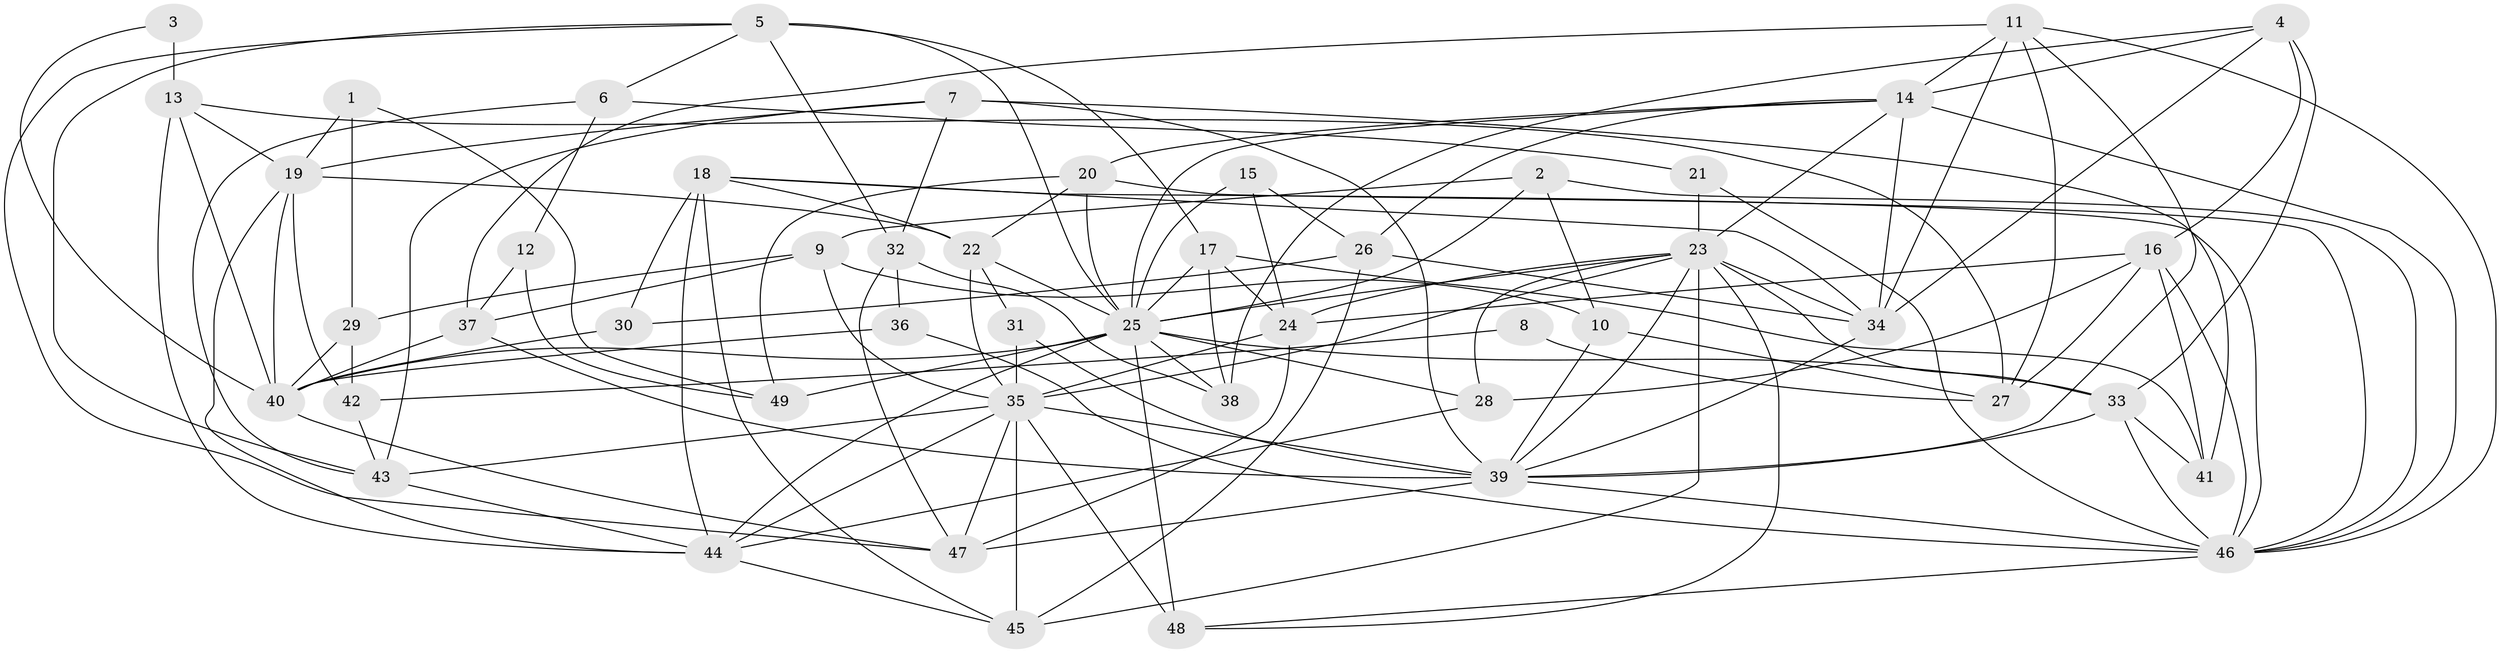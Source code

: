 // original degree distribution, {5: 0.16326530612244897, 3: 0.24489795918367346, 2: 0.17346938775510204, 6: 0.11224489795918367, 4: 0.25510204081632654, 7: 0.02040816326530612, 10: 0.01020408163265306, 8: 0.02040816326530612}
// Generated by graph-tools (version 1.1) at 2025/02/03/09/25 03:02:12]
// undirected, 49 vertices, 136 edges
graph export_dot {
graph [start="1"]
  node [color=gray90,style=filled];
  1;
  2;
  3;
  4;
  5;
  6;
  7;
  8;
  9;
  10;
  11;
  12;
  13;
  14;
  15;
  16;
  17;
  18;
  19;
  20;
  21;
  22;
  23;
  24;
  25;
  26;
  27;
  28;
  29;
  30;
  31;
  32;
  33;
  34;
  35;
  36;
  37;
  38;
  39;
  40;
  41;
  42;
  43;
  44;
  45;
  46;
  47;
  48;
  49;
  1 -- 19 [weight=1.0];
  1 -- 29 [weight=1.0];
  1 -- 49 [weight=1.0];
  2 -- 9 [weight=1.0];
  2 -- 10 [weight=1.0];
  2 -- 25 [weight=1.0];
  2 -- 46 [weight=1.0];
  3 -- 13 [weight=2.0];
  3 -- 40 [weight=1.0];
  4 -- 14 [weight=1.0];
  4 -- 16 [weight=1.0];
  4 -- 33 [weight=1.0];
  4 -- 34 [weight=1.0];
  4 -- 38 [weight=1.0];
  5 -- 6 [weight=1.0];
  5 -- 17 [weight=1.0];
  5 -- 25 [weight=2.0];
  5 -- 32 [weight=1.0];
  5 -- 43 [weight=1.0];
  5 -- 47 [weight=1.0];
  6 -- 12 [weight=1.0];
  6 -- 21 [weight=1.0];
  6 -- 43 [weight=1.0];
  7 -- 19 [weight=1.0];
  7 -- 32 [weight=1.0];
  7 -- 39 [weight=2.0];
  7 -- 41 [weight=1.0];
  7 -- 43 [weight=1.0];
  8 -- 27 [weight=1.0];
  8 -- 42 [weight=1.0];
  9 -- 10 [weight=1.0];
  9 -- 29 [weight=1.0];
  9 -- 35 [weight=1.0];
  9 -- 37 [weight=1.0];
  10 -- 27 [weight=1.0];
  10 -- 39 [weight=2.0];
  11 -- 14 [weight=1.0];
  11 -- 27 [weight=1.0];
  11 -- 34 [weight=1.0];
  11 -- 37 [weight=1.0];
  11 -- 39 [weight=1.0];
  11 -- 46 [weight=1.0];
  12 -- 37 [weight=1.0];
  12 -- 49 [weight=1.0];
  13 -- 19 [weight=1.0];
  13 -- 27 [weight=1.0];
  13 -- 40 [weight=1.0];
  13 -- 44 [weight=1.0];
  14 -- 20 [weight=1.0];
  14 -- 23 [weight=1.0];
  14 -- 25 [weight=1.0];
  14 -- 26 [weight=1.0];
  14 -- 34 [weight=1.0];
  14 -- 46 [weight=1.0];
  15 -- 24 [weight=1.0];
  15 -- 25 [weight=1.0];
  15 -- 26 [weight=1.0];
  16 -- 24 [weight=1.0];
  16 -- 27 [weight=1.0];
  16 -- 28 [weight=1.0];
  16 -- 41 [weight=1.0];
  16 -- 46 [weight=1.0];
  17 -- 24 [weight=1.0];
  17 -- 25 [weight=1.0];
  17 -- 38 [weight=1.0];
  17 -- 41 [weight=1.0];
  18 -- 22 [weight=1.0];
  18 -- 30 [weight=1.0];
  18 -- 34 [weight=1.0];
  18 -- 44 [weight=1.0];
  18 -- 45 [weight=1.0];
  18 -- 46 [weight=1.0];
  19 -- 22 [weight=1.0];
  19 -- 40 [weight=1.0];
  19 -- 42 [weight=1.0];
  19 -- 44 [weight=1.0];
  20 -- 22 [weight=1.0];
  20 -- 25 [weight=1.0];
  20 -- 46 [weight=1.0];
  20 -- 49 [weight=1.0];
  21 -- 23 [weight=2.0];
  21 -- 46 [weight=2.0];
  22 -- 25 [weight=1.0];
  22 -- 31 [weight=1.0];
  22 -- 35 [weight=1.0];
  23 -- 24 [weight=1.0];
  23 -- 25 [weight=1.0];
  23 -- 28 [weight=1.0];
  23 -- 33 [weight=1.0];
  23 -- 34 [weight=1.0];
  23 -- 35 [weight=1.0];
  23 -- 39 [weight=1.0];
  23 -- 45 [weight=1.0];
  23 -- 48 [weight=1.0];
  24 -- 35 [weight=1.0];
  24 -- 47 [weight=1.0];
  25 -- 28 [weight=1.0];
  25 -- 33 [weight=1.0];
  25 -- 38 [weight=1.0];
  25 -- 40 [weight=1.0];
  25 -- 44 [weight=1.0];
  25 -- 48 [weight=1.0];
  25 -- 49 [weight=1.0];
  26 -- 30 [weight=1.0];
  26 -- 34 [weight=1.0];
  26 -- 45 [weight=1.0];
  28 -- 44 [weight=1.0];
  29 -- 40 [weight=2.0];
  29 -- 42 [weight=2.0];
  30 -- 40 [weight=1.0];
  31 -- 35 [weight=1.0];
  31 -- 39 [weight=1.0];
  32 -- 36 [weight=1.0];
  32 -- 38 [weight=1.0];
  32 -- 47 [weight=1.0];
  33 -- 39 [weight=1.0];
  33 -- 41 [weight=1.0];
  33 -- 46 [weight=1.0];
  34 -- 39 [weight=1.0];
  35 -- 39 [weight=1.0];
  35 -- 43 [weight=1.0];
  35 -- 44 [weight=1.0];
  35 -- 45 [weight=1.0];
  35 -- 47 [weight=1.0];
  35 -- 48 [weight=2.0];
  36 -- 40 [weight=1.0];
  36 -- 46 [weight=1.0];
  37 -- 39 [weight=1.0];
  37 -- 40 [weight=1.0];
  39 -- 46 [weight=1.0];
  39 -- 47 [weight=2.0];
  40 -- 47 [weight=1.0];
  42 -- 43 [weight=1.0];
  43 -- 44 [weight=1.0];
  44 -- 45 [weight=1.0];
  46 -- 48 [weight=1.0];
}
